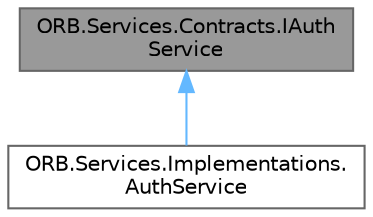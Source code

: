 digraph "ORB.Services.Contracts.IAuthService"
{
 // INTERACTIVE_SVG=YES
 // LATEX_PDF_SIZE
  bgcolor="transparent";
  edge [fontname=Helvetica,fontsize=10,labelfontname=Helvetica,labelfontsize=10];
  node [fontname=Helvetica,fontsize=10,shape=box,height=0.2,width=0.4];
  Node1 [id="Node000001",label="ORB.Services.Contracts.IAuth\lService",height=0.2,width=0.4,color="gray40", fillcolor="grey60", style="filled", fontcolor="black",tooltip="Interface for authentication service."];
  Node1 -> Node2 [id="edge1_Node000001_Node000002",dir="back",color="steelblue1",style="solid",tooltip=" "];
  Node2 [id="Node000002",label="ORB.Services.Implementations.\lAuthService",height=0.2,width=0.4,color="gray40", fillcolor="white", style="filled",tooltip=" "];
}

